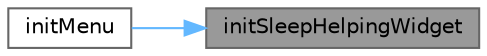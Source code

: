 digraph "initSleepHelpingWidget"
{
 // LATEX_PDF_SIZE
  bgcolor="transparent";
  edge [fontname=Helvetica,fontsize=10,labelfontname=Helvetica,labelfontsize=10];
  node [fontname=Helvetica,fontsize=10,shape=box,height=0.2,width=0.4];
  rankdir="RL";
  Node1 [id="Node000001",label="initSleepHelpingWidget",height=0.2,width=0.4,color="gray40", fillcolor="grey60", style="filled", fontcolor="black",tooltip="初始化助眠解压分类窗口"];
  Node1 -> Node2 [id="edge1_Node000001_Node000002",dir="back",color="steelblue1",style="solid",tooltip=" "];
  Node2 [id="Node000002",label="initMenu",height=0.2,width=0.4,color="grey40", fillcolor="white", style="filled",URL="$class_listen_option_menu.html#a9b45abf428270b1d7e17309e9fc6fe1f",tooltip="初始化菜单布局和内容"];
}
